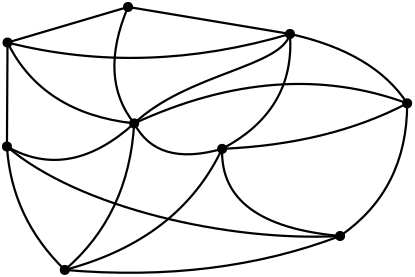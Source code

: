 <?xml version="1.0"?>
<!DOCTYPE ipe SYSTEM "ipe.dtd">
<ipe version="70218" creator="Ipe 7.2.21">
<info created="D:20211118054051" modified="D:20211118060926"/>
<ipestyle name="basic">
<symbol name="arrow/arc(spx)">
<path stroke="sym-stroke" fill="sym-stroke" pen="sym-pen">
0 0 m
-1 0.333 l
-1 -0.333 l
h
</path>
</symbol>
<symbol name="arrow/farc(spx)">
<path stroke="sym-stroke" fill="white" pen="sym-pen">
0 0 m
-1 0.333 l
-1 -0.333 l
h
</path>
</symbol>
<symbol name="arrow/ptarc(spx)">
<path stroke="sym-stroke" fill="sym-stroke" pen="sym-pen">
0 0 m
-1 0.333 l
-0.8 0 l
-1 -0.333 l
h
</path>
</symbol>
<symbol name="arrow/fptarc(spx)">
<path stroke="sym-stroke" fill="white" pen="sym-pen">
0 0 m
-1 0.333 l
-0.8 0 l
-1 -0.333 l
h
</path>
</symbol>
<symbol name="mark/circle(sx)" transformations="translations">
<path fill="sym-stroke">
0.6 0 0 0.6 0 0 e
0.4 0 0 0.4 0 0 e
</path>
</symbol>
<symbol name="mark/disk(sx)" transformations="translations">
<path fill="sym-stroke">
0.6 0 0 0.6 0 0 e
</path>
</symbol>
<symbol name="mark/fdisk(sfx)" transformations="translations">
<group>
<path fill="sym-fill">
0.5 0 0 0.5 0 0 e
</path>
<path fill="sym-stroke" fillrule="eofill">
0.6 0 0 0.6 0 0 e
0.4 0 0 0.4 0 0 e
</path>
</group>
</symbol>
<symbol name="mark/box(sx)" transformations="translations">
<path fill="sym-stroke" fillrule="eofill">
-0.6 -0.6 m
0.6 -0.6 l
0.6 0.6 l
-0.6 0.6 l
h
-0.4 -0.4 m
0.4 -0.4 l
0.4 0.4 l
-0.4 0.4 l
h
</path>
</symbol>
<symbol name="mark/square(sx)" transformations="translations">
<path fill="sym-stroke">
-0.6 -0.6 m
0.6 -0.6 l
0.6 0.6 l
-0.6 0.6 l
h
</path>
</symbol>
<symbol name="mark/fsquare(sfx)" transformations="translations">
<group>
<path fill="sym-fill">
-0.5 -0.5 m
0.5 -0.5 l
0.5 0.5 l
-0.5 0.5 l
h
</path>
<path fill="sym-stroke" fillrule="eofill">
-0.6 -0.6 m
0.6 -0.6 l
0.6 0.6 l
-0.6 0.6 l
h
-0.4 -0.4 m
0.4 -0.4 l
0.4 0.4 l
-0.4 0.4 l
h
</path>
</group>
</symbol>
<symbol name="mark/cross(sx)" transformations="translations">
<group>
<path fill="sym-stroke">
-0.43 -0.57 m
0.57 0.43 l
0.43 0.57 l
-0.57 -0.43 l
h
</path>
<path fill="sym-stroke">
-0.43 0.57 m
0.57 -0.43 l
0.43 -0.57 l
-0.57 0.43 l
h
</path>
</group>
</symbol>
<symbol name="arrow/fnormal(spx)">
<path stroke="sym-stroke" fill="white" pen="sym-pen">
0 0 m
-1 0.333 l
-1 -0.333 l
h
</path>
</symbol>
<symbol name="arrow/pointed(spx)">
<path stroke="sym-stroke" fill="sym-stroke" pen="sym-pen">
0 0 m
-1 0.333 l
-0.8 0 l
-1 -0.333 l
h
</path>
</symbol>
<symbol name="arrow/fpointed(spx)">
<path stroke="sym-stroke" fill="white" pen="sym-pen">
0 0 m
-1 0.333 l
-0.8 0 l
-1 -0.333 l
h
</path>
</symbol>
<symbol name="arrow/linear(spx)">
<path stroke="sym-stroke" pen="sym-pen">
-1 0.333 m
0 0 l
-1 -0.333 l
</path>
</symbol>
<symbol name="arrow/fdouble(spx)">
<path stroke="sym-stroke" fill="white" pen="sym-pen">
0 0 m
-1 0.333 l
-1 -0.333 l
h
-1 0 m
-2 0.333 l
-2 -0.333 l
h
</path>
</symbol>
<symbol name="arrow/double(spx)">
<path stroke="sym-stroke" fill="sym-stroke" pen="sym-pen">
0 0 m
-1 0.333 l
-1 -0.333 l
h
-1 0 m
-2 0.333 l
-2 -0.333 l
h
</path>
</symbol>
<symbol name="arrow/mid-normal(spx)">
<path stroke="sym-stroke" fill="sym-stroke" pen="sym-pen">
0.5 0 m
-0.5 0.333 l
-0.5 -0.333 l
h
</path>
</symbol>
<symbol name="arrow/mid-fnormal(spx)">
<path stroke="sym-stroke" fill="white" pen="sym-pen">
0.5 0 m
-0.5 0.333 l
-0.5 -0.333 l
h
</path>
</symbol>
<symbol name="arrow/mid-pointed(spx)">
<path stroke="sym-stroke" fill="sym-stroke" pen="sym-pen">
0.5 0 m
-0.5 0.333 l
-0.3 0 l
-0.5 -0.333 l
h
</path>
</symbol>
<symbol name="arrow/mid-fpointed(spx)">
<path stroke="sym-stroke" fill="white" pen="sym-pen">
0.5 0 m
-0.5 0.333 l
-0.3 0 l
-0.5 -0.333 l
h
</path>
</symbol>
<symbol name="arrow/mid-double(spx)">
<path stroke="sym-stroke" fill="sym-stroke" pen="sym-pen">
1 0 m
0 0.333 l
0 -0.333 l
h
0 0 m
-1 0.333 l
-1 -0.333 l
h
</path>
</symbol>
<symbol name="arrow/mid-fdouble(spx)">
<path stroke="sym-stroke" fill="white" pen="sym-pen">
1 0 m
0 0.333 l
0 -0.333 l
h
0 0 m
-1 0.333 l
-1 -0.333 l
h
</path>
</symbol>
<pen name="heavier" value="0.8"/>
<pen name="fat" value="1.2"/>
<pen name="ultrafat" value="2"/>
<symbolsize name="large" value="5"/>
<symbolsize name="small" value="2"/>
<symbolsize name="tiny" value="1.1"/>
<arrowsize name="large" value="10"/>
<arrowsize name="small" value="5"/>
<arrowsize name="tiny" value="3"/>
<color name="red" value="1 0 0"/>
<color name="blue" value="0 0 1"/>
<color name="green" value="0 1 0"/>
<color name="yellow" value="1 1 0"/>
<color name="orange" value="1 0.647 0"/>
<color name="gold" value="1 0.843 0"/>
<color name="purple" value="0.627 0.125 0.941"/>
<color name="gray" value="0.745"/>
<color name="brown" value="0.647 0.165 0.165"/>
<color name="navy" value="0 0 0.502"/>
<color name="pink" value="1 0.753 0.796"/>
<color name="seagreen" value="0.18 0.545 0.341"/>
<color name="turquoise" value="0.251 0.878 0.816"/>
<color name="violet" value="0.933 0.51 0.933"/>
<color name="darkblue" value="0 0 0.545"/>
<color name="darkcyan" value="0 0.545 0.545"/>
<color name="darkgray" value="0.663"/>
<color name="darkgreen" value="0 0.392 0"/>
<color name="darkmagenta" value="0.545 0 0.545"/>
<color name="darkorange" value="1 0.549 0"/>
<color name="darkred" value="0.545 0 0"/>
<color name="lightblue" value="0.678 0.847 0.902"/>
<color name="lightcyan" value="0.878 1 1"/>
<color name="lightgray" value="0.827"/>
<color name="lightgreen" value="0.565 0.933 0.565"/>
<color name="lightyellow" value="1 1 0.878"/>
<dashstyle name="dotted" value="[1 3] 0"/>
<dashstyle name="dashed" value="[4] 0"/>
<dashstyle name="dash dotted" value="[4 2 1 2] 0"/>
<dashstyle name="dash dot dotted" value="[4 2 1 2 1 2] 0"/>
<textsize name="large" value="\large"/>
<textsize name="small" value="\small"/>
<textsize name="tiny" value="\tiny"/>
<textsize name="Large" value="\Large"/>
<textsize name="LARGE" value="\LARGE"/>
<textsize name="huge" value="\huge"/>
<textsize name="Huge" value="\Huge"/>
<textsize name="footnote" value="\footnotesize"/>
<textstyle name="center" begin="\begin{center}" end="\end{center}"/>
<textstyle name="itemize" begin="\begin{itemize}" end="\end{itemize}"/>
<textstyle name="item" begin="\begin{itemize}\item{}" end="\end{itemize}"/>
<gridsize name="4 pts" value="4"/>
<gridsize name="8 pts (~3 mm)" value="8"/>
<gridsize name="16 pts (~6 mm)" value="16"/>
<gridsize name="32 pts (~12 mm)" value="32"/>
<gridsize name="10 pts (~3.5 mm)" value="10"/>
<gridsize name="20 pts (~7 mm)" value="20"/>
<gridsize name="14 pts (~5 mm)" value="14"/>
<gridsize name="28 pts (~10 mm)" value="28"/>
<gridsize name="56 pts (~20 mm)" value="56"/>
<anglesize name="90 deg" value="90"/>
<anglesize name="60 deg" value="60"/>
<anglesize name="45 deg" value="45"/>
<anglesize name="30 deg" value="30"/>
<anglesize name="22.5 deg" value="22.5"/>
<opacity name="10%" value="0.1"/>
<opacity name="30%" value="0.3"/>
<opacity name="50%" value="0.5"/>
<opacity name="75%" value="0.75"/>
<tiling name="falling" angle="-60" step="4" width="1"/>
<tiling name="rising" angle="30" step="4" width="1"/>
</ipestyle>
<page>
<layer name="alpha"/>
<layer name="crossed_edges"/>
<layer name="crossed_edges_fat"/>
<layer name="subdivision"/>
<view layers="alpha crossed_edges" active="crossed_edges"/>
<view layers="alpha crossed_edges_fat" active="crossed_edges_fat"/>
<view layers="alpha crossed_edges_fat subdivision" active="subdivision"/>
<view layers="alpha crossed_edges_fat subdivision" active="subdivision"/>
<path layer="crossed_edges_fat" matrix="1 0 0 1 0.00072178 -0.00007974" stroke="darkorange" pen="ultrafat">
153.036 682.055 m
202.253 669.6
254.724 685.147 c
</path>
<path matrix="1 0 0 1 0.00072178 -0.00007974" stroke="darkorange" pen="ultrafat">
198.643 652.942 m
251.115 677.096
296.923 660.16 c
</path>
<path matrix="1 0 0 1 0.00072178 -0.00007974" stroke="darkorange" pen="ultrafat">
198.643 652.942 m
196.7 619.904
173.657 600.193 c
</path>
<path matrix="1 0 0 1 0.00072178 -0.00007974" stroke="darkorange" pen="ultrafat">
196.422 694.864 m
185.595 669.322
198.643 652.942 c
</path>
<path matrix="1 0 0 1 0.00072178 -0.00007974" stroke="darkorange" pen="ultrafat">
173.657 600.193 m
214.746 611.02
230.293 643.78 c
</path>
<path matrix="1 0 0 1 0.00072178 -0.00007974" stroke="darkorange" pen="ultrafat">
230.293 643.78 m
256.667 657.662
254.724 685.147 c
</path>
<path matrix="1 0 0 1 0.00072178 -0.00007974" stroke="darkorange" pen="ultrafat">
152.835 644.613 m
178.377 622.681
232.514 610.187
272.77 612.408 c
</path>
<use layer="alpha" name="mark/disk(sx)" pos="153.036 682.055" size="normal" stroke="black"/>
<use name="mark/disk(sx)" pos="196.422 694.864" size="normal" stroke="black"/>
<use name="mark/disk(sx)" pos="230.293 643.78" size="normal" stroke="black"/>
<use name="mark/disk(sx)" pos="296.923 660.16" size="normal" stroke="black"/>
<use name="mark/disk(sx)" pos="173.657 600.193" size="normal" stroke="black"/>
<use name="mark/disk(sx)" pos="152.835 644.613" size="normal" stroke="black"/>
<use name="mark/disk(sx)" pos="198.643 652.942" size="normal" stroke="black"/>
<use name="mark/disk(sx)" pos="272.77 612.408" size="normal" stroke="black"/>
<use name="mark/disk(sx)" pos="254.724 685.147" size="normal" stroke="black"/>
<path stroke="black" pen="heavier">
196.422 694.864 m
254.724 685.147 l
</path>
<path stroke="black" pen="heavier">
196.422 694.864 m
153.036 682.055 l
</path>
<path stroke="black" pen="heavier">
153.036 682.055 m
152.835 644.613 l
</path>
<path stroke="black" pen="heavier">
153.036 682.055 m
165.606 656.551
198.643 652.942 c
</path>
<path stroke="black" pen="heavier">
296.923 660.16 m
296.923 629.066
272.77 612.408 c
</path>
<path stroke="black" pen="heavier">
272.77 612.408 m
229.46 616.295
230.293 643.78 c
</path>
<path stroke="black" pen="heavier">
230.293 643.78 m
268.883 645.446
296.923 660.16 c
</path>
<path stroke="black" pen="heavier">
230.293 643.78 m
206.972 637.117
198.643 652.942 c
</path>
<path stroke="black" pen="heavier">
152.835 644.613 m
154.501 618.794
173.657 600.193 c
</path>
<path stroke="black" pen="heavier">
173.657 600.193 m
228.349 595.473
272.77 612.408 c
</path>
<path stroke="black" pen="heavier">
254.724 685.147 m
284.985 678.484
296.923 660.16 c
</path>
<path stroke="black" pen="heavier">
198.643 652.942 m
217.8 670.988
251.67 673.209
254.724 685.147 c
</path>
<path stroke="black" pen="heavier">
152.835 644.613 m
175.323 631.842
198.643 652.942 c
</path>
<path layer="crossed_edges" matrix="1 0 0 1 0.00036089 -0.00003987" stroke="black" pen="heavier">
153.036 682.055 m
202.253 669.6
254.724 685.147 c
</path>
<path matrix="1 0 0 1 0.00036089 -0.00003987" stroke="black" pen="heavier">
198.643 652.942 m
251.115 677.096
296.923 660.16 c
</path>
<path matrix="1 0 0 1 0.00036089 -0.00003987" stroke="black" pen="heavier">
198.643 652.942 m
196.7 619.904
173.657 600.193 c
</path>
<path matrix="1 0 0 1 0.00036089 -0.00003987" stroke="black" pen="heavier">
196.422 694.864 m
185.595 669.322
198.643 652.942 c
</path>
<path matrix="1 0 0 1 0.00036089 -0.00003987" stroke="black" pen="heavier">
173.657 600.193 m
214.746 611.02
230.293 643.78 c
</path>
<path matrix="1 0 0 1 0.00036089 -0.00003987" stroke="black" pen="heavier">
230.293 643.78 m
256.667 657.662
254.724 685.147 c
</path>
<path matrix="1 0 0 1 0.00036089 -0.00003987" stroke="black" pen="heavier">
152.835 644.613 m
178.377 622.681
232.514 610.187
272.77 612.408 c
</path>
<use layer="subdivision" name="mark/disk(sx)" pos="200.725 621.246" size="normal" stroke="black"/>
</page>
</ipe>
